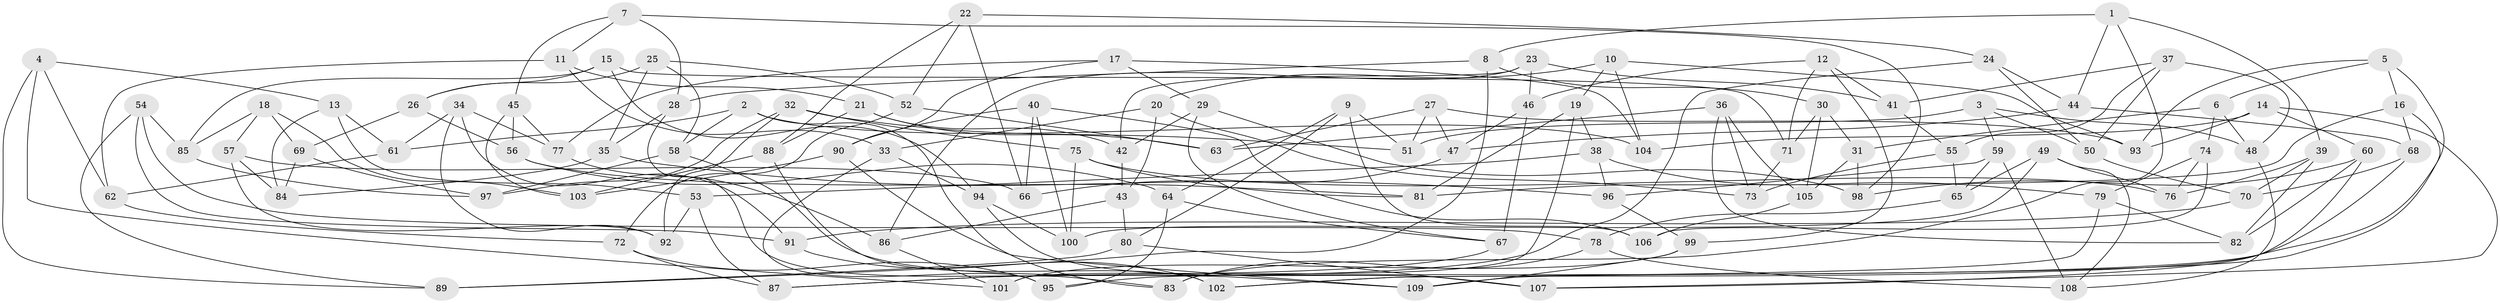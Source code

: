 // coarse degree distribution, {6: 0.40789473684210525, 4: 0.5657894736842105, 5: 0.02631578947368421}
// Generated by graph-tools (version 1.1) at 2025/24/03/03/25 07:24:24]
// undirected, 109 vertices, 218 edges
graph export_dot {
graph [start="1"]
  node [color=gray90,style=filled];
  1;
  2;
  3;
  4;
  5;
  6;
  7;
  8;
  9;
  10;
  11;
  12;
  13;
  14;
  15;
  16;
  17;
  18;
  19;
  20;
  21;
  22;
  23;
  24;
  25;
  26;
  27;
  28;
  29;
  30;
  31;
  32;
  33;
  34;
  35;
  36;
  37;
  38;
  39;
  40;
  41;
  42;
  43;
  44;
  45;
  46;
  47;
  48;
  49;
  50;
  51;
  52;
  53;
  54;
  55;
  56;
  57;
  58;
  59;
  60;
  61;
  62;
  63;
  64;
  65;
  66;
  67;
  68;
  69;
  70;
  71;
  72;
  73;
  74;
  75;
  76;
  77;
  78;
  79;
  80;
  81;
  82;
  83;
  84;
  85;
  86;
  87;
  88;
  89;
  90;
  91;
  92;
  93;
  94;
  95;
  96;
  97;
  98;
  99;
  100;
  101;
  102;
  103;
  104;
  105;
  106;
  107;
  108;
  109;
  1 -- 83;
  1 -- 44;
  1 -- 39;
  1 -- 8;
  2 -- 58;
  2 -- 104;
  2 -- 61;
  2 -- 83;
  3 -- 51;
  3 -- 50;
  3 -- 59;
  3 -- 48;
  4 -- 62;
  4 -- 101;
  4 -- 13;
  4 -- 89;
  5 -- 16;
  5 -- 93;
  5 -- 6;
  5 -- 95;
  6 -- 48;
  6 -- 31;
  6 -- 74;
  7 -- 11;
  7 -- 45;
  7 -- 98;
  7 -- 28;
  8 -- 28;
  8 -- 89;
  8 -- 30;
  9 -- 64;
  9 -- 80;
  9 -- 51;
  9 -- 106;
  10 -- 93;
  10 -- 20;
  10 -- 104;
  10 -- 19;
  11 -- 62;
  11 -- 21;
  11 -- 33;
  12 -- 71;
  12 -- 46;
  12 -- 41;
  12 -- 99;
  13 -- 84;
  13 -- 61;
  13 -- 53;
  14 -- 107;
  14 -- 93;
  14 -- 60;
  14 -- 104;
  15 -- 26;
  15 -- 85;
  15 -- 94;
  15 -- 71;
  16 -- 109;
  16 -- 81;
  16 -- 68;
  17 -- 90;
  17 -- 104;
  17 -- 29;
  17 -- 77;
  18 -- 69;
  18 -- 85;
  18 -- 103;
  18 -- 57;
  19 -- 81;
  19 -- 101;
  19 -- 38;
  20 -- 43;
  20 -- 73;
  20 -- 33;
  21 -- 63;
  21 -- 88;
  21 -- 42;
  22 -- 66;
  22 -- 24;
  22 -- 88;
  22 -- 52;
  23 -- 46;
  23 -- 41;
  23 -- 86;
  23 -- 42;
  24 -- 87;
  24 -- 44;
  24 -- 50;
  25 -- 35;
  25 -- 26;
  25 -- 58;
  25 -- 52;
  26 -- 69;
  26 -- 56;
  27 -- 93;
  27 -- 47;
  27 -- 63;
  27 -- 51;
  28 -- 83;
  28 -- 35;
  29 -- 42;
  29 -- 98;
  29 -- 67;
  30 -- 105;
  30 -- 31;
  30 -- 71;
  31 -- 98;
  31 -- 105;
  32 -- 92;
  32 -- 97;
  32 -- 75;
  32 -- 51;
  33 -- 95;
  33 -- 94;
  34 -- 77;
  34 -- 92;
  34 -- 91;
  34 -- 61;
  35 -- 84;
  35 -- 96;
  36 -- 63;
  36 -- 73;
  36 -- 105;
  36 -- 82;
  37 -- 55;
  37 -- 50;
  37 -- 41;
  37 -- 48;
  38 -- 96;
  38 -- 79;
  38 -- 53;
  39 -- 70;
  39 -- 76;
  39 -- 82;
  40 -- 106;
  40 -- 90;
  40 -- 66;
  40 -- 100;
  41 -- 55;
  42 -- 43;
  43 -- 86;
  43 -- 80;
  44 -- 47;
  44 -- 68;
  45 -- 56;
  45 -- 103;
  45 -- 77;
  46 -- 67;
  46 -- 47;
  47 -- 66;
  48 -- 108;
  49 -- 65;
  49 -- 76;
  49 -- 108;
  49 -- 100;
  50 -- 70;
  52 -- 72;
  52 -- 63;
  53 -- 87;
  53 -- 92;
  54 -- 89;
  54 -- 91;
  54 -- 85;
  54 -- 78;
  55 -- 65;
  55 -- 73;
  56 -- 64;
  56 -- 81;
  57 -- 92;
  57 -- 84;
  57 -- 66;
  58 -- 109;
  58 -- 97;
  59 -- 96;
  59 -- 108;
  59 -- 65;
  60 -- 98;
  60 -- 107;
  60 -- 82;
  61 -- 62;
  62 -- 72;
  64 -- 95;
  64 -- 67;
  65 -- 78;
  67 -- 87;
  68 -- 102;
  68 -- 70;
  69 -- 84;
  69 -- 97;
  70 -- 91;
  71 -- 73;
  72 -- 87;
  72 -- 95;
  74 -- 106;
  74 -- 79;
  74 -- 76;
  75 -- 76;
  75 -- 100;
  75 -- 81;
  77 -- 86;
  78 -- 108;
  78 -- 83;
  79 -- 82;
  79 -- 102;
  80 -- 107;
  80 -- 89;
  85 -- 97;
  86 -- 101;
  88 -- 103;
  88 -- 102;
  90 -- 103;
  90 -- 109;
  91 -- 102;
  94 -- 100;
  94 -- 107;
  96 -- 99;
  99 -- 101;
  99 -- 109;
  105 -- 106;
}
